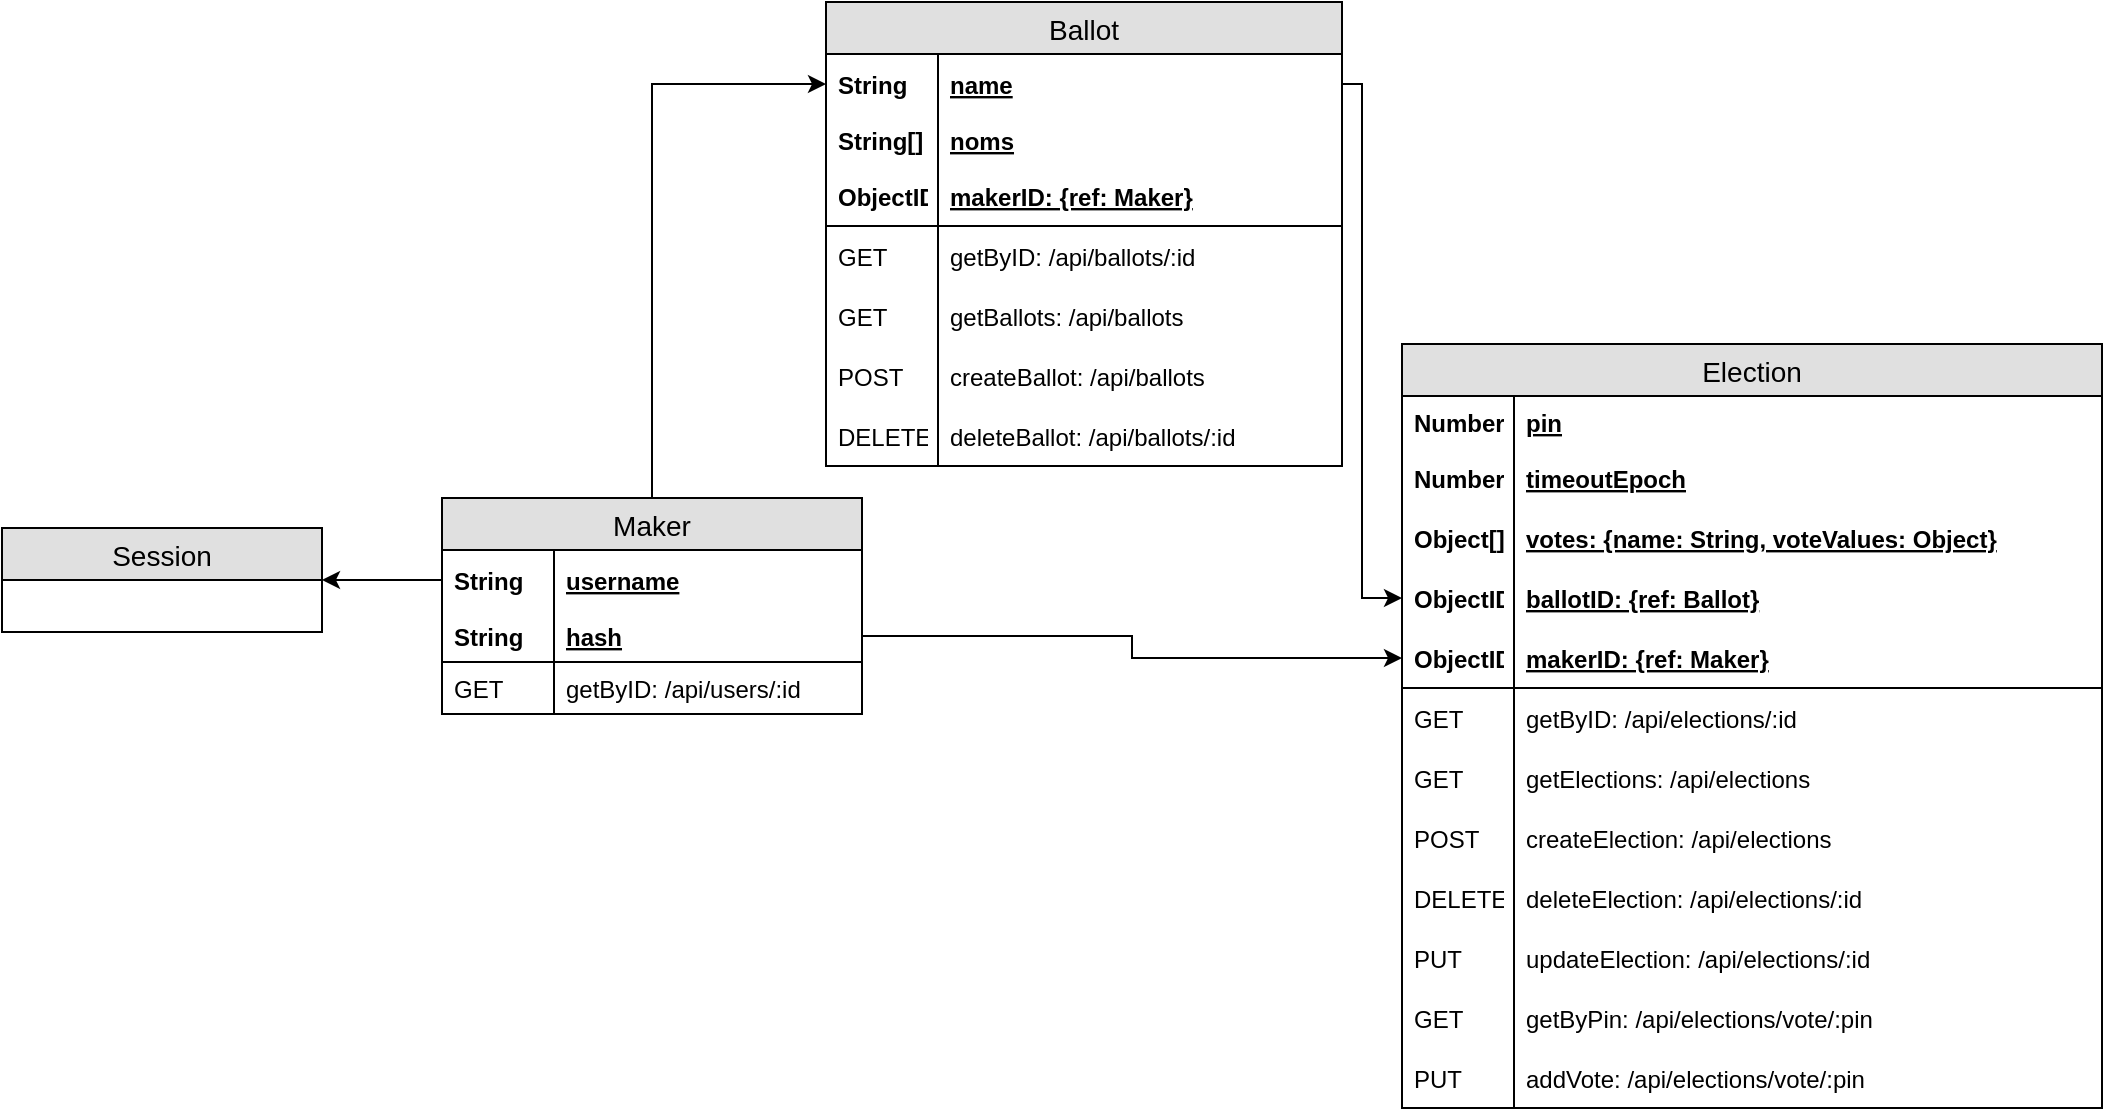 <mxfile version="11.0.8" type="device"><diagram id="nslWypjcpoYDMe5P636h" name="Page-1"><mxGraphModel dx="2374" dy="824" grid="1" gridSize="10" guides="1" tooltips="1" connect="1" arrows="1" fold="1" page="1" pageScale="1" pageWidth="850" pageHeight="1100" math="0" shadow="0"><root><mxCell id="0"/><mxCell id="1" parent="0"/><mxCell id="Dv0ZHXi8lXMgiExjlVip-28" value="Session" style="swimlane;fontStyle=0;childLayout=stackLayout;horizontal=1;startSize=26;fillColor=#e0e0e0;horizontalStack=0;resizeParent=1;resizeParentMax=0;resizeLast=0;collapsible=1;marginBottom=0;swimlaneFillColor=#ffffff;align=center;fontSize=14;" parent="1" vertex="1"><mxGeometry x="-120" y="283" width="160" height="52" as="geometry"/></mxCell><mxCell id="Dv0ZHXi8lXMgiExjlVip-91" value="" style="edgeStyle=orthogonalEdgeStyle;rounded=0;orthogonalLoop=1;jettySize=auto;html=1;" parent="1" source="Dv0ZHXi8lXMgiExjlVip-45" target="Dv0ZHXi8lXMgiExjlVip-56" edge="1"><mxGeometry relative="1" as="geometry"/></mxCell><mxCell id="Dv0ZHXi8lXMgiExjlVip-45" value="Maker" style="swimlane;fontStyle=0;childLayout=stackLayout;horizontal=1;startSize=26;fillColor=#e0e0e0;horizontalStack=0;resizeParent=1;resizeParentMax=0;resizeLast=0;collapsible=1;marginBottom=0;swimlaneFillColor=#ffffff;align=center;fontSize=14;" parent="1" vertex="1"><mxGeometry x="100" y="268" width="210" height="108" as="geometry"/></mxCell><mxCell id="Dv0ZHXi8lXMgiExjlVip-46" value="username" style="shape=partialRectangle;top=0;left=0;right=0;bottom=0;align=left;verticalAlign=middle;fillColor=none;spacingLeft=60;spacingRight=4;overflow=hidden;rotatable=0;points=[[0,0.5],[1,0.5]];portConstraint=eastwest;dropTarget=0;fontStyle=5;fontSize=12;" parent="Dv0ZHXi8lXMgiExjlVip-45" vertex="1"><mxGeometry y="26" width="210" height="30" as="geometry"/></mxCell><mxCell id="Dv0ZHXi8lXMgiExjlVip-47" value="String" style="shape=partialRectangle;fontStyle=1;top=0;left=0;bottom=0;fillColor=none;align=left;verticalAlign=middle;spacingLeft=4;spacingRight=4;overflow=hidden;rotatable=0;points=[];portConstraint=eastwest;part=1;fontSize=12;" parent="Dv0ZHXi8lXMgiExjlVip-46" vertex="1" connectable="0"><mxGeometry width="56" height="30" as="geometry"/></mxCell><mxCell id="Dv0ZHXi8lXMgiExjlVip-48" value="hash" style="shape=partialRectangle;top=0;left=0;right=0;bottom=1;align=left;verticalAlign=top;fillColor=none;spacingLeft=60;spacingRight=4;overflow=hidden;rotatable=0;points=[[0,0.5],[1,0.5]];portConstraint=eastwest;dropTarget=0;fontSize=12;fontStyle=5" parent="Dv0ZHXi8lXMgiExjlVip-45" vertex="1"><mxGeometry y="56" width="210" height="26" as="geometry"/></mxCell><mxCell id="Dv0ZHXi8lXMgiExjlVip-49" value="String" style="shape=partialRectangle;top=0;left=0;bottom=0;fillColor=none;align=left;verticalAlign=top;spacingLeft=4;spacingRight=4;overflow=hidden;rotatable=0;points=[];portConstraint=eastwest;part=1;fontSize=12;fontStyle=1" parent="Dv0ZHXi8lXMgiExjlVip-48" vertex="1" connectable="0"><mxGeometry width="56" height="26" as="geometry"/></mxCell><mxCell id="NwoKblVsg_fz7bvSGMD8-1" value="getByID: /api/users/:id" style="shape=partialRectangle;top=0;left=0;right=0;bottom=0;align=left;verticalAlign=top;fillColor=none;spacingLeft=60;spacingRight=4;overflow=hidden;rotatable=0;points=[[0,0.5],[1,0.5]];portConstraint=eastwest;dropTarget=0;fontSize=12;fontStyle=0" parent="Dv0ZHXi8lXMgiExjlVip-45" vertex="1"><mxGeometry y="82" width="210" height="26" as="geometry"/></mxCell><mxCell id="NwoKblVsg_fz7bvSGMD8-2" value="GET" style="shape=partialRectangle;top=0;left=0;bottom=0;fillColor=none;align=left;verticalAlign=top;spacingLeft=4;spacingRight=4;overflow=hidden;rotatable=0;points=[];portConstraint=eastwest;part=1;fontSize=12;fontStyle=0" parent="NwoKblVsg_fz7bvSGMD8-1" vertex="1" connectable="0"><mxGeometry width="56" height="26" as="geometry"/></mxCell><mxCell id="Dv0ZHXi8lXMgiExjlVip-123" style="edgeStyle=orthogonalEdgeStyle;rounded=0;orthogonalLoop=1;jettySize=auto;html=1;exitX=1;exitY=0.5;exitDx=0;exitDy=0;entryX=0;entryY=0.5;entryDx=0;entryDy=0;" parent="1" source="Dv0ZHXi8lXMgiExjlVip-56" target="Dv0ZHXi8lXMgiExjlVip-109" edge="1"><mxGeometry relative="1" as="geometry"><Array as="points"><mxPoint x="560" y="61"/><mxPoint x="560" y="318"/></Array></mxGeometry></mxCell><mxCell id="Dv0ZHXi8lXMgiExjlVip-55" value="Ballot" style="swimlane;fontStyle=0;childLayout=stackLayout;horizontal=1;startSize=26;fillColor=#e0e0e0;horizontalStack=0;resizeParent=1;resizeParentMax=0;resizeLast=0;collapsible=1;marginBottom=0;swimlaneFillColor=#ffffff;align=center;fontSize=14;" parent="1" vertex="1"><mxGeometry x="292" y="20" width="258" height="232" as="geometry"/></mxCell><mxCell id="Dv0ZHXi8lXMgiExjlVip-56" value="name" style="shape=partialRectangle;top=0;left=0;right=0;bottom=0;align=left;verticalAlign=middle;fillColor=none;spacingLeft=60;spacingRight=4;overflow=hidden;rotatable=0;points=[[0,0.5],[1,0.5]];portConstraint=eastwest;dropTarget=0;fontStyle=5;fontSize=12;" parent="Dv0ZHXi8lXMgiExjlVip-55" vertex="1"><mxGeometry y="26" width="258" height="30" as="geometry"/></mxCell><mxCell id="Dv0ZHXi8lXMgiExjlVip-57" value="String" style="shape=partialRectangle;fontStyle=1;top=0;left=0;bottom=0;fillColor=none;align=left;verticalAlign=middle;spacingLeft=4;spacingRight=4;overflow=hidden;rotatable=0;points=[];portConstraint=eastwest;part=1;fontSize=12;" parent="Dv0ZHXi8lXMgiExjlVip-56" vertex="1" connectable="0"><mxGeometry width="56" height="30" as="geometry"/></mxCell><mxCell id="Dv0ZHXi8lXMgiExjlVip-58" value="noms" style="shape=partialRectangle;top=0;left=0;right=0;bottom=0;align=left;verticalAlign=top;fillColor=none;spacingLeft=60;spacingRight=4;overflow=hidden;rotatable=0;points=[[0,0.5],[1,0.5]];portConstraint=eastwest;dropTarget=0;fontSize=12;fontStyle=5" parent="Dv0ZHXi8lXMgiExjlVip-55" vertex="1"><mxGeometry y="56" width="258" height="26" as="geometry"/></mxCell><mxCell id="Dv0ZHXi8lXMgiExjlVip-59" value="String[]" style="shape=partialRectangle;top=0;left=0;bottom=0;fillColor=none;align=left;verticalAlign=top;spacingLeft=4;spacingRight=4;overflow=hidden;rotatable=0;points=[];portConstraint=eastwest;part=1;fontSize=12;fontStyle=1" parent="Dv0ZHXi8lXMgiExjlVip-58" vertex="1" connectable="0"><mxGeometry width="56" height="26" as="geometry"/></mxCell><mxCell id="Dv0ZHXi8lXMgiExjlVip-99" value="makerID: {ref: Maker}" style="shape=partialRectangle;top=0;left=0;right=0;bottom=1;align=left;verticalAlign=middle;fillColor=none;spacingLeft=60;spacingRight=4;overflow=hidden;rotatable=0;points=[[0,0.5],[1,0.5]];portConstraint=eastwest;dropTarget=0;fontStyle=5;fontSize=12;" parent="Dv0ZHXi8lXMgiExjlVip-55" vertex="1"><mxGeometry y="82" width="258" height="30" as="geometry"/></mxCell><mxCell id="Dv0ZHXi8lXMgiExjlVip-100" value="ObjectID" style="shape=partialRectangle;fontStyle=1;top=0;left=0;bottom=0;fillColor=none;align=left;verticalAlign=middle;spacingLeft=4;spacingRight=4;overflow=hidden;rotatable=0;points=[];portConstraint=eastwest;part=1;fontSize=12;" parent="Dv0ZHXi8lXMgiExjlVip-99" vertex="1" connectable="0"><mxGeometry width="56" height="30" as="geometry"/></mxCell><mxCell id="NwoKblVsg_fz7bvSGMD8-8" value="getByID: /api/ballots/:id" style="shape=partialRectangle;top=0;left=0;right=0;bottom=0;align=left;verticalAlign=middle;fillColor=none;spacingLeft=60;spacingRight=4;overflow=hidden;rotatable=0;points=[[0,0.5],[1,0.5]];portConstraint=eastwest;dropTarget=0;fontStyle=0;fontSize=12;" parent="Dv0ZHXi8lXMgiExjlVip-55" vertex="1"><mxGeometry y="112" width="258" height="30" as="geometry"/></mxCell><mxCell id="NwoKblVsg_fz7bvSGMD8-9" value="GET" style="shape=partialRectangle;fontStyle=0;top=0;left=0;bottom=0;fillColor=none;align=left;verticalAlign=middle;spacingLeft=4;spacingRight=4;overflow=hidden;rotatable=0;points=[];portConstraint=eastwest;part=1;fontSize=12;" parent="NwoKblVsg_fz7bvSGMD8-8" vertex="1" connectable="0"><mxGeometry width="56" height="30" as="geometry"/></mxCell><mxCell id="NwoKblVsg_fz7bvSGMD8-11" value="getBallots: /api/ballots" style="shape=partialRectangle;top=0;left=0;right=0;bottom=0;align=left;verticalAlign=middle;fillColor=none;spacingLeft=60;spacingRight=4;overflow=hidden;rotatable=0;points=[[0,0.5],[1,0.5]];portConstraint=eastwest;dropTarget=0;fontStyle=0;fontSize=12;" parent="Dv0ZHXi8lXMgiExjlVip-55" vertex="1"><mxGeometry y="142" width="258" height="30" as="geometry"/></mxCell><mxCell id="NwoKblVsg_fz7bvSGMD8-12" value="GET" style="shape=partialRectangle;fontStyle=0;top=0;left=0;bottom=0;fillColor=none;align=left;verticalAlign=middle;spacingLeft=4;spacingRight=4;overflow=hidden;rotatable=0;points=[];portConstraint=eastwest;part=1;fontSize=12;" parent="NwoKblVsg_fz7bvSGMD8-11" vertex="1" connectable="0"><mxGeometry width="56" height="30" as="geometry"/></mxCell><mxCell id="NwoKblVsg_fz7bvSGMD8-6" value="createBallot: /api/ballots" style="shape=partialRectangle;top=0;left=0;right=0;bottom=0;align=left;verticalAlign=middle;fillColor=none;spacingLeft=60;spacingRight=4;overflow=hidden;rotatable=0;points=[[0,0.5],[1,0.5]];portConstraint=eastwest;dropTarget=0;fontStyle=0;fontSize=12;" parent="Dv0ZHXi8lXMgiExjlVip-55" vertex="1"><mxGeometry y="172" width="258" height="30" as="geometry"/></mxCell><mxCell id="NwoKblVsg_fz7bvSGMD8-7" value="POST" style="shape=partialRectangle;fontStyle=0;top=0;left=0;bottom=0;fillColor=none;align=left;verticalAlign=middle;spacingLeft=4;spacingRight=4;overflow=hidden;rotatable=0;points=[];portConstraint=eastwest;part=1;fontSize=12;" parent="NwoKblVsg_fz7bvSGMD8-6" vertex="1" connectable="0"><mxGeometry width="56" height="30" as="geometry"/></mxCell><mxCell id="NwoKblVsg_fz7bvSGMD8-14" value="deleteBallot: /api/ballots/:id" style="shape=partialRectangle;top=0;left=0;right=0;bottom=0;align=left;verticalAlign=middle;fillColor=none;spacingLeft=60;spacingRight=4;overflow=hidden;rotatable=0;points=[[0,0.5],[1,0.5]];portConstraint=eastwest;dropTarget=0;fontStyle=0;fontSize=12;" parent="Dv0ZHXi8lXMgiExjlVip-55" vertex="1"><mxGeometry y="202" width="258" height="30" as="geometry"/></mxCell><mxCell id="NwoKblVsg_fz7bvSGMD8-15" value="DELETE" style="shape=partialRectangle;fontStyle=0;top=0;left=0;bottom=0;fillColor=none;align=left;verticalAlign=middle;spacingLeft=4;spacingRight=4;overflow=hidden;rotatable=0;points=[];portConstraint=eastwest;part=1;fontSize=12;" parent="NwoKblVsg_fz7bvSGMD8-14" vertex="1" connectable="0"><mxGeometry width="56" height="30" as="geometry"/></mxCell><mxCell id="Dv0ZHXi8lXMgiExjlVip-73" value="Election" style="swimlane;fontStyle=0;childLayout=stackLayout;horizontal=1;startSize=26;fillColor=#e0e0e0;horizontalStack=0;resizeParent=1;resizeParentMax=0;resizeLast=0;collapsible=1;marginBottom=0;swimlaneFillColor=#ffffff;align=center;fontSize=14;" parent="1" vertex="1"><mxGeometry x="580" y="191" width="350" height="382" as="geometry"/></mxCell><mxCell id="Dv0ZHXi8lXMgiExjlVip-76" value="pin" style="shape=partialRectangle;top=0;left=0;right=0;bottom=0;align=left;verticalAlign=top;fillColor=none;spacingLeft=60;spacingRight=4;overflow=hidden;rotatable=0;points=[[0,0.5],[1,0.5]];portConstraint=eastwest;dropTarget=0;fontSize=12;fontStyle=5" parent="Dv0ZHXi8lXMgiExjlVip-73" vertex="1"><mxGeometry y="26" width="350" height="26" as="geometry"/></mxCell><mxCell id="Dv0ZHXi8lXMgiExjlVip-77" value="Number" style="shape=partialRectangle;top=0;left=0;bottom=0;fillColor=none;align=left;verticalAlign=top;spacingLeft=4;spacingRight=4;overflow=hidden;rotatable=0;points=[];portConstraint=eastwest;part=1;fontSize=12;fontStyle=1" parent="Dv0ZHXi8lXMgiExjlVip-76" vertex="1" connectable="0"><mxGeometry width="56" height="26" as="geometry"/></mxCell><mxCell id="Dv0ZHXi8lXMgiExjlVip-95" value="timeoutEpoch" style="shape=partialRectangle;top=0;left=0;right=0;bottom=0;align=left;verticalAlign=middle;fillColor=none;spacingLeft=60;spacingRight=4;overflow=hidden;rotatable=0;points=[[0,0.5],[1,0.5]];portConstraint=eastwest;dropTarget=0;fontStyle=5;fontSize=12;" parent="Dv0ZHXi8lXMgiExjlVip-73" vertex="1"><mxGeometry y="52" width="350" height="30" as="geometry"/></mxCell><mxCell id="Dv0ZHXi8lXMgiExjlVip-96" value="Number" style="shape=partialRectangle;fontStyle=1;top=0;left=0;bottom=0;fillColor=none;align=left;verticalAlign=middle;spacingLeft=4;spacingRight=4;overflow=hidden;rotatable=0;points=[];portConstraint=eastwest;part=1;fontSize=12;" parent="Dv0ZHXi8lXMgiExjlVip-95" vertex="1" connectable="0"><mxGeometry width="56" height="30" as="geometry"/></mxCell><mxCell id="Dv0ZHXi8lXMgiExjlVip-97" value="votes: {name: String, voteValues: Object}" style="shape=partialRectangle;top=0;left=0;right=0;bottom=0;align=left;verticalAlign=middle;fillColor=none;spacingLeft=60;spacingRight=4;overflow=hidden;rotatable=0;points=[[0,0.5],[1,0.5]];portConstraint=eastwest;dropTarget=0;fontStyle=5;fontSize=12;" parent="Dv0ZHXi8lXMgiExjlVip-73" vertex="1"><mxGeometry y="82" width="350" height="30" as="geometry"/></mxCell><mxCell id="Dv0ZHXi8lXMgiExjlVip-98" value="Object[]" style="shape=partialRectangle;fontStyle=1;top=0;left=0;bottom=0;fillColor=none;align=left;verticalAlign=middle;spacingLeft=4;spacingRight=4;overflow=hidden;rotatable=0;points=[];portConstraint=eastwest;part=1;fontSize=12;" parent="Dv0ZHXi8lXMgiExjlVip-97" vertex="1" connectable="0"><mxGeometry width="56" height="30" as="geometry"/></mxCell><mxCell id="Dv0ZHXi8lXMgiExjlVip-109" value="ballotID: {ref: Ballot}" style="shape=partialRectangle;top=0;left=0;right=0;bottom=0;align=left;verticalAlign=middle;fillColor=none;spacingLeft=60;spacingRight=4;overflow=hidden;rotatable=0;points=[[0,0.5],[1,0.5]];portConstraint=eastwest;dropTarget=0;fontStyle=5;fontSize=12;" parent="Dv0ZHXi8lXMgiExjlVip-73" vertex="1"><mxGeometry y="112" width="350" height="30" as="geometry"/></mxCell><mxCell id="Dv0ZHXi8lXMgiExjlVip-110" value="ObjectID" style="shape=partialRectangle;fontStyle=1;top=0;left=0;bottom=0;fillColor=none;align=left;verticalAlign=middle;spacingLeft=4;spacingRight=4;overflow=hidden;rotatable=0;points=[];portConstraint=eastwest;part=1;fontSize=12;" parent="Dv0ZHXi8lXMgiExjlVip-109" vertex="1" connectable="0"><mxGeometry width="56" height="30" as="geometry"/></mxCell><mxCell id="Dv0ZHXi8lXMgiExjlVip-111" value="makerID: {ref: Maker}" style="shape=partialRectangle;top=0;left=0;right=0;bottom=1;align=left;verticalAlign=middle;fillColor=none;spacingLeft=60;spacingRight=4;overflow=hidden;rotatable=0;points=[[0,0.5],[1,0.5]];portConstraint=eastwest;dropTarget=0;fontStyle=5;fontSize=12;" parent="Dv0ZHXi8lXMgiExjlVip-73" vertex="1"><mxGeometry y="142" width="350" height="30" as="geometry"/></mxCell><mxCell id="Dv0ZHXi8lXMgiExjlVip-112" value="ObjectID" style="shape=partialRectangle;fontStyle=1;top=0;left=0;bottom=0;fillColor=none;align=left;verticalAlign=middle;spacingLeft=4;spacingRight=4;overflow=hidden;rotatable=0;points=[];portConstraint=eastwest;part=1;fontSize=12;" parent="Dv0ZHXi8lXMgiExjlVip-111" vertex="1" connectable="0"><mxGeometry width="56" height="30" as="geometry"/></mxCell><mxCell id="NwoKblVsg_fz7bvSGMD8-16" value="getByID: /api/elections/:id" style="shape=partialRectangle;top=0;left=0;right=0;bottom=0;align=left;verticalAlign=middle;fillColor=none;spacingLeft=60;spacingRight=4;overflow=hidden;rotatable=0;points=[[0,0.5],[1,0.5]];portConstraint=eastwest;dropTarget=0;fontStyle=0;fontSize=12;" parent="Dv0ZHXi8lXMgiExjlVip-73" vertex="1"><mxGeometry y="172" width="350" height="30" as="geometry"/></mxCell><mxCell id="NwoKblVsg_fz7bvSGMD8-17" value="GET" style="shape=partialRectangle;fontStyle=0;top=0;left=0;bottom=0;fillColor=none;align=left;verticalAlign=middle;spacingLeft=4;spacingRight=4;overflow=hidden;rotatable=0;points=[];portConstraint=eastwest;part=1;fontSize=12;" parent="NwoKblVsg_fz7bvSGMD8-16" vertex="1" connectable="0"><mxGeometry width="56" height="30" as="geometry"/></mxCell><mxCell id="NwoKblVsg_fz7bvSGMD8-18" value="getElections: /api/elections" style="shape=partialRectangle;top=0;left=0;right=0;bottom=0;align=left;verticalAlign=middle;fillColor=none;spacingLeft=60;spacingRight=4;overflow=hidden;rotatable=0;points=[[0,0.5],[1,0.5]];portConstraint=eastwest;dropTarget=0;fontStyle=0;fontSize=12;" parent="Dv0ZHXi8lXMgiExjlVip-73" vertex="1"><mxGeometry y="202" width="350" height="30" as="geometry"/></mxCell><mxCell id="NwoKblVsg_fz7bvSGMD8-19" value="GET" style="shape=partialRectangle;fontStyle=0;top=0;left=0;bottom=0;fillColor=none;align=left;verticalAlign=middle;spacingLeft=4;spacingRight=4;overflow=hidden;rotatable=0;points=[];portConstraint=eastwest;part=1;fontSize=12;" parent="NwoKblVsg_fz7bvSGMD8-18" vertex="1" connectable="0"><mxGeometry width="56" height="30" as="geometry"/></mxCell><mxCell id="NwoKblVsg_fz7bvSGMD8-20" value="createElection: /api/elections" style="shape=partialRectangle;top=0;left=0;right=0;bottom=0;align=left;verticalAlign=middle;fillColor=none;spacingLeft=60;spacingRight=4;overflow=hidden;rotatable=0;points=[[0,0.5],[1,0.5]];portConstraint=eastwest;dropTarget=0;fontStyle=0;fontSize=12;" parent="Dv0ZHXi8lXMgiExjlVip-73" vertex="1"><mxGeometry y="232" width="350" height="30" as="geometry"/></mxCell><mxCell id="NwoKblVsg_fz7bvSGMD8-21" value="POST" style="shape=partialRectangle;fontStyle=0;top=0;left=0;bottom=0;fillColor=none;align=left;verticalAlign=middle;spacingLeft=4;spacingRight=4;overflow=hidden;rotatable=0;points=[];portConstraint=eastwest;part=1;fontSize=12;" parent="NwoKblVsg_fz7bvSGMD8-20" vertex="1" connectable="0"><mxGeometry width="56" height="30" as="geometry"/></mxCell><mxCell id="NwoKblVsg_fz7bvSGMD8-22" value="deleteElection: /api/elections/:id" style="shape=partialRectangle;top=0;left=0;right=0;bottom=0;align=left;verticalAlign=middle;fillColor=none;spacingLeft=60;spacingRight=4;overflow=hidden;rotatable=0;points=[[0,0.5],[1,0.5]];portConstraint=eastwest;dropTarget=0;fontStyle=0;fontSize=12;" parent="Dv0ZHXi8lXMgiExjlVip-73" vertex="1"><mxGeometry y="262" width="350" height="30" as="geometry"/></mxCell><mxCell id="NwoKblVsg_fz7bvSGMD8-23" value="DELETE" style="shape=partialRectangle;fontStyle=0;top=0;left=0;bottom=0;fillColor=none;align=left;verticalAlign=middle;spacingLeft=4;spacingRight=4;overflow=hidden;rotatable=0;points=[];portConstraint=eastwest;part=1;fontSize=12;" parent="NwoKblVsg_fz7bvSGMD8-22" vertex="1" connectable="0"><mxGeometry width="56" height="30" as="geometry"/></mxCell><mxCell id="NwoKblVsg_fz7bvSGMD8-24" value="updateElection: /api/elections/:id" style="shape=partialRectangle;top=0;left=0;right=0;bottom=0;align=left;verticalAlign=middle;fillColor=none;spacingLeft=60;spacingRight=4;overflow=hidden;rotatable=0;points=[[0,0.5],[1,0.5]];portConstraint=eastwest;dropTarget=0;fontStyle=0;fontSize=12;" parent="Dv0ZHXi8lXMgiExjlVip-73" vertex="1"><mxGeometry y="292" width="350" height="30" as="geometry"/></mxCell><mxCell id="NwoKblVsg_fz7bvSGMD8-25" value="PUT" style="shape=partialRectangle;fontStyle=0;top=0;left=0;bottom=0;fillColor=none;align=left;verticalAlign=middle;spacingLeft=4;spacingRight=4;overflow=hidden;rotatable=0;points=[];portConstraint=eastwest;part=1;fontSize=12;" parent="NwoKblVsg_fz7bvSGMD8-24" vertex="1" connectable="0"><mxGeometry width="56" height="30" as="geometry"/></mxCell><mxCell id="8WcaLxwWmaZervYki6lz-3" value="getByPin: /api/elections/vote/:pin" style="shape=partialRectangle;top=0;left=0;right=0;bottom=0;align=left;verticalAlign=middle;fillColor=none;spacingLeft=60;spacingRight=4;overflow=hidden;rotatable=0;points=[[0,0.5],[1,0.5]];portConstraint=eastwest;dropTarget=0;fontStyle=0;fontSize=12;" vertex="1" parent="Dv0ZHXi8lXMgiExjlVip-73"><mxGeometry y="322" width="350" height="30" as="geometry"/></mxCell><mxCell id="8WcaLxwWmaZervYki6lz-4" value="GET" style="shape=partialRectangle;fontStyle=0;top=0;left=0;bottom=0;fillColor=none;align=left;verticalAlign=middle;spacingLeft=4;spacingRight=4;overflow=hidden;rotatable=0;points=[];portConstraint=eastwest;part=1;fontSize=12;" vertex="1" connectable="0" parent="8WcaLxwWmaZervYki6lz-3"><mxGeometry width="56" height="30" as="geometry"/></mxCell><mxCell id="8WcaLxwWmaZervYki6lz-5" value="addVote: /api/elections/vote/:pin" style="shape=partialRectangle;top=0;left=0;right=0;bottom=0;align=left;verticalAlign=middle;fillColor=none;spacingLeft=60;spacingRight=4;overflow=hidden;rotatable=0;points=[[0,0.5],[1,0.5]];portConstraint=eastwest;dropTarget=0;fontStyle=0;fontSize=12;" vertex="1" parent="Dv0ZHXi8lXMgiExjlVip-73"><mxGeometry y="352" width="350" height="30" as="geometry"/></mxCell><mxCell id="8WcaLxwWmaZervYki6lz-6" value="PUT" style="shape=partialRectangle;fontStyle=0;top=0;left=0;bottom=0;fillColor=none;align=left;verticalAlign=middle;spacingLeft=4;spacingRight=4;overflow=hidden;rotatable=0;points=[];portConstraint=eastwest;part=1;fontSize=12;" vertex="1" connectable="0" parent="8WcaLxwWmaZervYki6lz-5"><mxGeometry width="56" height="30" as="geometry"/></mxCell><mxCell id="Dv0ZHXi8lXMgiExjlVip-93" value="" style="edgeStyle=orthogonalEdgeStyle;rounded=0;orthogonalLoop=1;jettySize=auto;html=1;entryX=1;entryY=0.5;entryDx=0;entryDy=0;" parent="1" source="Dv0ZHXi8lXMgiExjlVip-46" target="Dv0ZHXi8lXMgiExjlVip-28" edge="1"><mxGeometry relative="1" as="geometry"><mxPoint x="172" y="-64" as="targetPoint"/></mxGeometry></mxCell><mxCell id="NwoKblVsg_fz7bvSGMD8-5" style="edgeStyle=orthogonalEdgeStyle;rounded=0;orthogonalLoop=1;jettySize=auto;html=1;exitX=1;exitY=0.5;exitDx=0;exitDy=0;entryX=0;entryY=0.5;entryDx=0;entryDy=0;" parent="1" source="Dv0ZHXi8lXMgiExjlVip-48" target="Dv0ZHXi8lXMgiExjlVip-111" edge="1"><mxGeometry relative="1" as="geometry"/></mxCell></root></mxGraphModel></diagram></mxfile>